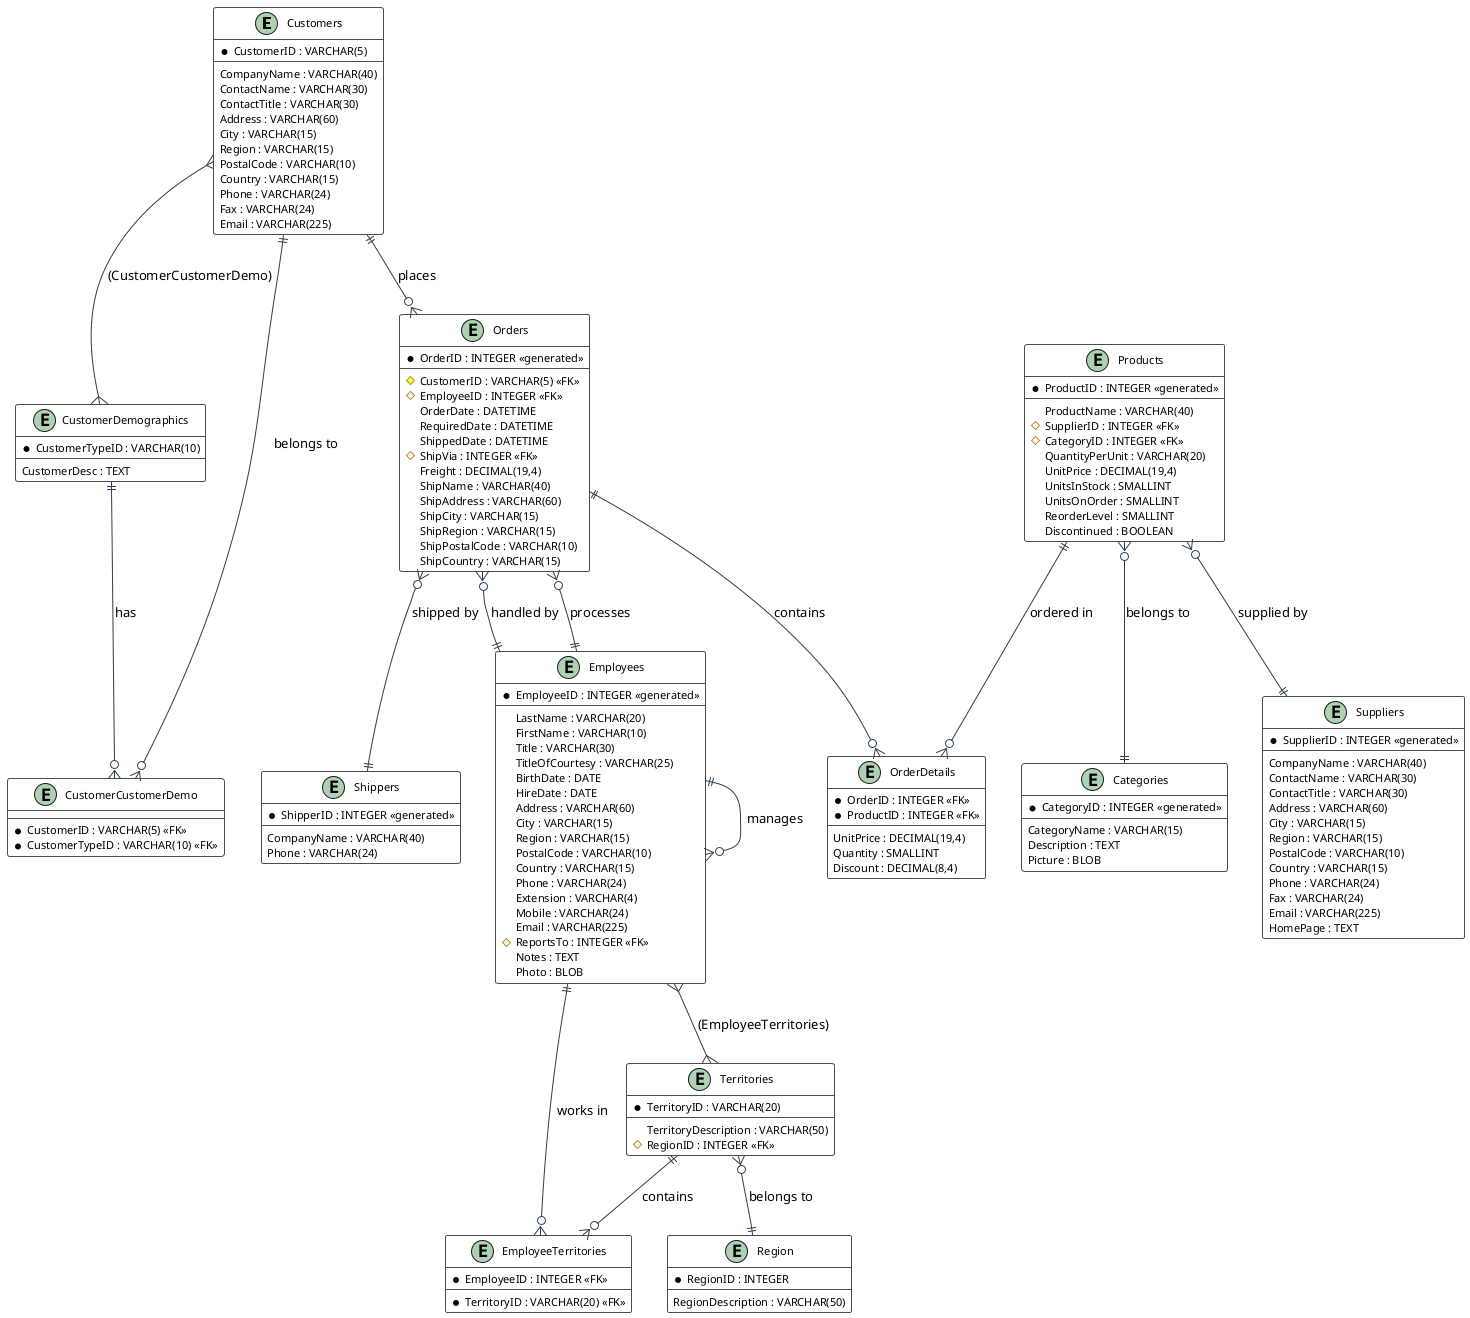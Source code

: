 @startuml Northwind Database Schema

' PlantUML entity relationship diagram for Northwind database
' Display settings
!define TABLE_BORDER_COLOR #4c4c4c
!define HEADER_COLOR #b0c4de
!define ENTITY_TITLE_COLOR #1e90ff
!define PRIMARY_KEY_COLOR #ff7f50
!define FOREIGN_KEY_COLOR #32cd32
!define COLUMN_COLOR #000000

skinparam {
  classFontColor COLUMN_COLOR
  classFontSize 12
  classAttributeFontColor COLUMN_COLOR
  classAttributeFontSize 11
  classBackgroundColor white
  classBorderColor TABLE_BORDER_COLOR
  classBorderThickness 1
  classFontName Arial
  classAttributeFontName Arial
  ArrowColor #2c3e50
  ArrowThickness 1
  shadowing false
}

' Entities

entity "Customers" as customers {
  * CustomerID : VARCHAR(5)
  --
  CompanyName : VARCHAR(40)
  ContactName : VARCHAR(30)
  ContactTitle : VARCHAR(30)
  Address : VARCHAR(60)
  City : VARCHAR(15)
  Region : VARCHAR(15)
  PostalCode : VARCHAR(10)
  Country : VARCHAR(15)
  Phone : VARCHAR(24)
  Fax : VARCHAR(24)
  Email : VARCHAR(225)
}

entity "CustomerDemographics" as customerDemographics {
  * CustomerTypeID : VARCHAR(10)
  --
  CustomerDesc : TEXT
}

entity "CustomerCustomerDemo" as customerCustomerDemo {
  * CustomerID : VARCHAR(5) <<FK>>
  * CustomerTypeID : VARCHAR(10) <<FK>>
}

entity "Orders" as orders {
  * OrderID : INTEGER <<generated>>
  --
  # CustomerID : VARCHAR(5) <<FK>>
  # EmployeeID : INTEGER <<FK>>
  OrderDate : DATETIME
  RequiredDate : DATETIME
  ShippedDate : DATETIME
  # ShipVia : INTEGER <<FK>>
  Freight : DECIMAL(19,4)
  ShipName : VARCHAR(40)
  ShipAddress : VARCHAR(60)
  ShipCity : VARCHAR(15)
  ShipRegion : VARCHAR(15)
  ShipPostalCode : VARCHAR(10)
  ShipCountry : VARCHAR(15)
}

entity "OrderDetails" as orderDetails {
  * OrderID : INTEGER <<FK>>
  * ProductID : INTEGER <<FK>>
  --
  UnitPrice : DECIMAL(19,4)
  Quantity : SMALLINT
  Discount : DECIMAL(8,4)
}

entity "Products" as products {
  * ProductID : INTEGER <<generated>>
  --
  ProductName : VARCHAR(40)
  # SupplierID : INTEGER <<FK>>
  # CategoryID : INTEGER <<FK>>
  QuantityPerUnit : VARCHAR(20)
  UnitPrice : DECIMAL(19,4)
  UnitsInStock : SMALLINT
  UnitsOnOrder : SMALLINT
  ReorderLevel : SMALLINT
  Discontinued : BOOLEAN
}

entity "Categories" as categories {
  * CategoryID : INTEGER <<generated>>
  --
  CategoryName : VARCHAR(15)
  Description : TEXT
  Picture : BLOB
}

entity "Suppliers" as suppliers {
  * SupplierID : INTEGER <<generated>>
  --
  CompanyName : VARCHAR(40)
  ContactName : VARCHAR(30)
  ContactTitle : VARCHAR(30)
  Address : VARCHAR(60)
  City : VARCHAR(15)
  Region : VARCHAR(15)
  PostalCode : VARCHAR(10)
  Country : VARCHAR(15)
  Phone : VARCHAR(24)
  Fax : VARCHAR(24)
  Email : VARCHAR(225)
  HomePage : TEXT
}

entity "Shippers" as shippers {
  * ShipperID : INTEGER <<generated>>
  --
  CompanyName : VARCHAR(40)
  Phone : VARCHAR(24)
}

entity "Employees" as employees {
  * EmployeeID : INTEGER <<generated>>
  --
  LastName : VARCHAR(20)
  FirstName : VARCHAR(10)
  Title : VARCHAR(30)
  TitleOfCourtesy : VARCHAR(25)
  BirthDate : DATE
  HireDate : DATE
  Address : VARCHAR(60)
  City : VARCHAR(15)
  Region : VARCHAR(15)
  PostalCode : VARCHAR(10)
  Country : VARCHAR(15)
  Phone : VARCHAR(24)
  Extension : VARCHAR(4)
  Mobile : VARCHAR(24)
  Email : VARCHAR(225)
  # ReportsTo : INTEGER <<FK>>
  Notes : TEXT
  Photo : BLOB
}

entity "EmployeeTerritories" as employeeTerritories {
  * EmployeeID : INTEGER <<FK>>
  * TerritoryID : VARCHAR(20) <<FK>>
}

entity "Territories" as territories {
  * TerritoryID : VARCHAR(20)
  --
  TerritoryDescription : VARCHAR(50)
  # RegionID : INTEGER <<FK>>
}

entity "Region" as region {
  * RegionID : INTEGER
  --
  RegionDescription : VARCHAR(50)
}

' Relationships

' Customer relationships
customers ||--o{ orders : places
customers }--{ customerDemographics : (CustomerCustomerDemo)

' Order relationships
orders ||--o{ orderDetails : contains
orders }o--|| shippers : shipped by
orders }o--|| employees : handled by

' Product relationships
products ||--o{ orderDetails : ordered in
products }o--|| categories : belongs to
products }o--|| suppliers : supplied by

' Employee relationships
employees ||--o{ orders : processes
employees ||--o{ employees : manages
employees }--{ territories : (EmployeeTerritories)

' Territory relationships
territories }o--|| region : belongs to

' Junction tables
customerDemographics ||--o{ customerCustomerDemo : has
customers ||--o{ customerCustomerDemo : belongs to
employees ||--o{ employeeTerritories : works in
territories ||--o{ employeeTerritories : contains

@enduml